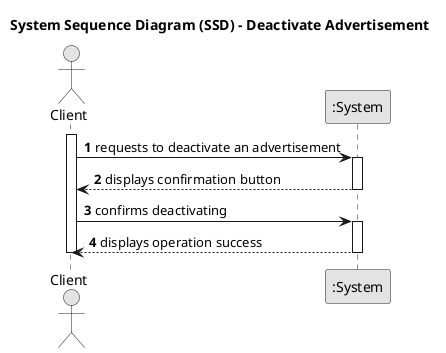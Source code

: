 @startuml
skinparam monochrome true
skinparam packageStyle rectangle
skinparam shadowing false

title System Sequence Diagram (SSD) - Deactivate Advertisement

autonumber

actor "Client" as Client
participant ":System" as System

activate Client

    Client -> System : requests to deactivate an advertisement
        activate System

            System --> Client : displays confirmation button
        deactivate System

        Client -> System : confirms deactivating
        activate System

            System --> Client : displays operation success
        deactivate System

deactivate Client
@enduml


